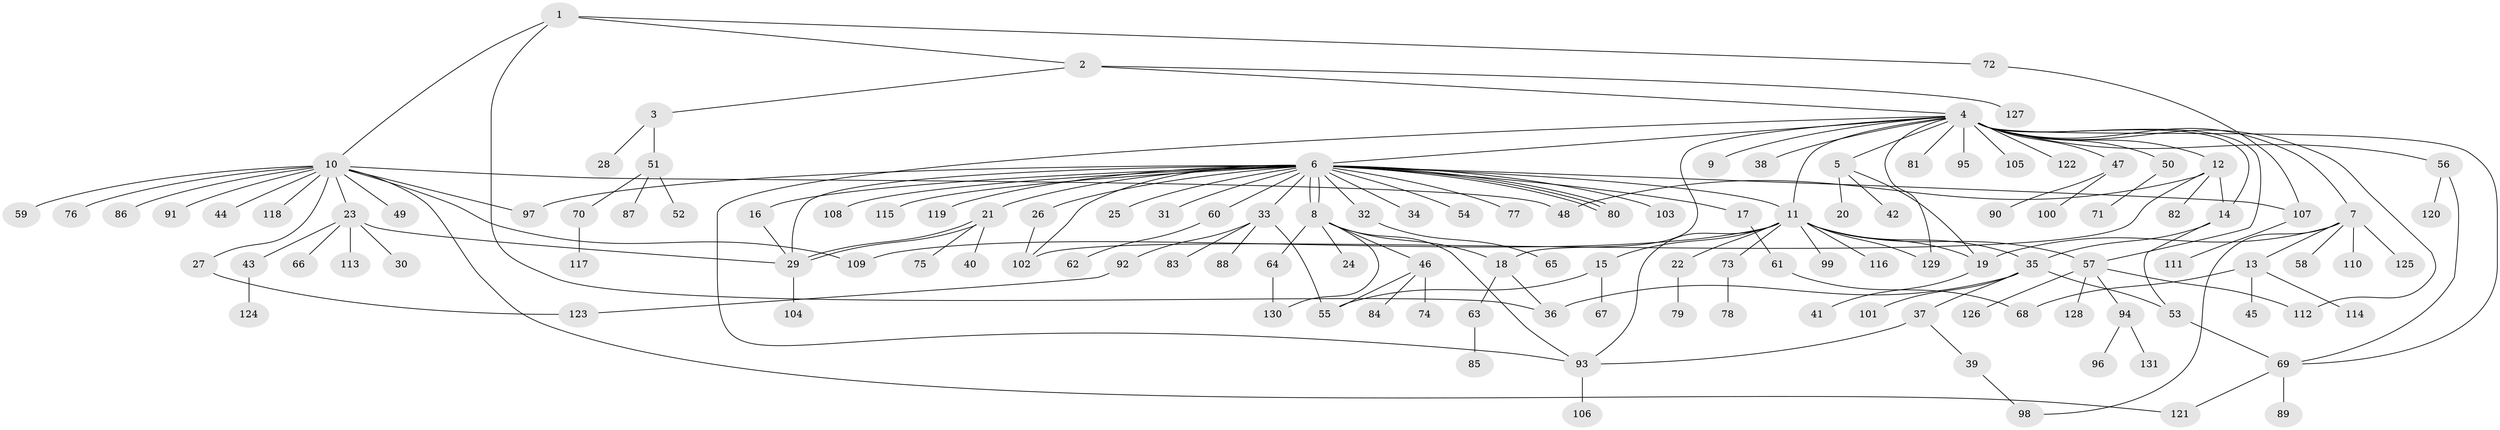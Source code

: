 // Generated by graph-tools (version 1.1) at 2025/49/03/09/25 03:49:47]
// undirected, 131 vertices, 167 edges
graph export_dot {
graph [start="1"]
  node [color=gray90,style=filled];
  1;
  2;
  3;
  4;
  5;
  6;
  7;
  8;
  9;
  10;
  11;
  12;
  13;
  14;
  15;
  16;
  17;
  18;
  19;
  20;
  21;
  22;
  23;
  24;
  25;
  26;
  27;
  28;
  29;
  30;
  31;
  32;
  33;
  34;
  35;
  36;
  37;
  38;
  39;
  40;
  41;
  42;
  43;
  44;
  45;
  46;
  47;
  48;
  49;
  50;
  51;
  52;
  53;
  54;
  55;
  56;
  57;
  58;
  59;
  60;
  61;
  62;
  63;
  64;
  65;
  66;
  67;
  68;
  69;
  70;
  71;
  72;
  73;
  74;
  75;
  76;
  77;
  78;
  79;
  80;
  81;
  82;
  83;
  84;
  85;
  86;
  87;
  88;
  89;
  90;
  91;
  92;
  93;
  94;
  95;
  96;
  97;
  98;
  99;
  100;
  101;
  102;
  103;
  104;
  105;
  106;
  107;
  108;
  109;
  110;
  111;
  112;
  113;
  114;
  115;
  116;
  117;
  118;
  119;
  120;
  121;
  122;
  123;
  124;
  125;
  126;
  127;
  128;
  129;
  130;
  131;
  1 -- 2;
  1 -- 10;
  1 -- 36;
  1 -- 72;
  2 -- 3;
  2 -- 4;
  2 -- 127;
  3 -- 28;
  3 -- 51;
  4 -- 5;
  4 -- 6;
  4 -- 7;
  4 -- 9;
  4 -- 11;
  4 -- 12;
  4 -- 14;
  4 -- 18;
  4 -- 38;
  4 -- 47;
  4 -- 50;
  4 -- 56;
  4 -- 57;
  4 -- 69;
  4 -- 81;
  4 -- 93;
  4 -- 95;
  4 -- 105;
  4 -- 112;
  4 -- 122;
  4 -- 129;
  5 -- 19;
  5 -- 20;
  5 -- 42;
  6 -- 8;
  6 -- 8;
  6 -- 11;
  6 -- 16;
  6 -- 17;
  6 -- 21;
  6 -- 25;
  6 -- 26;
  6 -- 29;
  6 -- 31;
  6 -- 32;
  6 -- 33;
  6 -- 34;
  6 -- 54;
  6 -- 60;
  6 -- 77;
  6 -- 80;
  6 -- 80;
  6 -- 80;
  6 -- 97;
  6 -- 102;
  6 -- 103;
  6 -- 107;
  6 -- 108;
  6 -- 115;
  6 -- 119;
  7 -- 13;
  7 -- 19;
  7 -- 58;
  7 -- 98;
  7 -- 110;
  7 -- 125;
  8 -- 18;
  8 -- 24;
  8 -- 46;
  8 -- 64;
  8 -- 93;
  8 -- 130;
  10 -- 23;
  10 -- 27;
  10 -- 44;
  10 -- 48;
  10 -- 49;
  10 -- 59;
  10 -- 76;
  10 -- 86;
  10 -- 91;
  10 -- 97;
  10 -- 109;
  10 -- 118;
  10 -- 121;
  11 -- 15;
  11 -- 19;
  11 -- 22;
  11 -- 35;
  11 -- 57;
  11 -- 73;
  11 -- 93;
  11 -- 99;
  11 -- 109;
  11 -- 116;
  11 -- 129;
  12 -- 14;
  12 -- 48;
  12 -- 82;
  12 -- 102;
  13 -- 45;
  13 -- 68;
  13 -- 114;
  14 -- 35;
  14 -- 53;
  15 -- 55;
  15 -- 67;
  16 -- 29;
  17 -- 61;
  18 -- 36;
  18 -- 63;
  19 -- 41;
  21 -- 29;
  21 -- 29;
  21 -- 40;
  21 -- 75;
  22 -- 79;
  23 -- 29;
  23 -- 30;
  23 -- 43;
  23 -- 66;
  23 -- 113;
  26 -- 102;
  27 -- 123;
  29 -- 104;
  32 -- 65;
  33 -- 55;
  33 -- 83;
  33 -- 88;
  33 -- 92;
  35 -- 36;
  35 -- 37;
  35 -- 53;
  35 -- 101;
  37 -- 39;
  37 -- 93;
  39 -- 98;
  43 -- 124;
  46 -- 55;
  46 -- 74;
  46 -- 84;
  47 -- 90;
  47 -- 100;
  50 -- 71;
  51 -- 52;
  51 -- 70;
  51 -- 87;
  53 -- 69;
  56 -- 69;
  56 -- 120;
  57 -- 94;
  57 -- 112;
  57 -- 126;
  57 -- 128;
  60 -- 62;
  61 -- 68;
  63 -- 85;
  64 -- 130;
  69 -- 89;
  69 -- 121;
  70 -- 117;
  72 -- 107;
  73 -- 78;
  92 -- 123;
  93 -- 106;
  94 -- 96;
  94 -- 131;
  107 -- 111;
}
